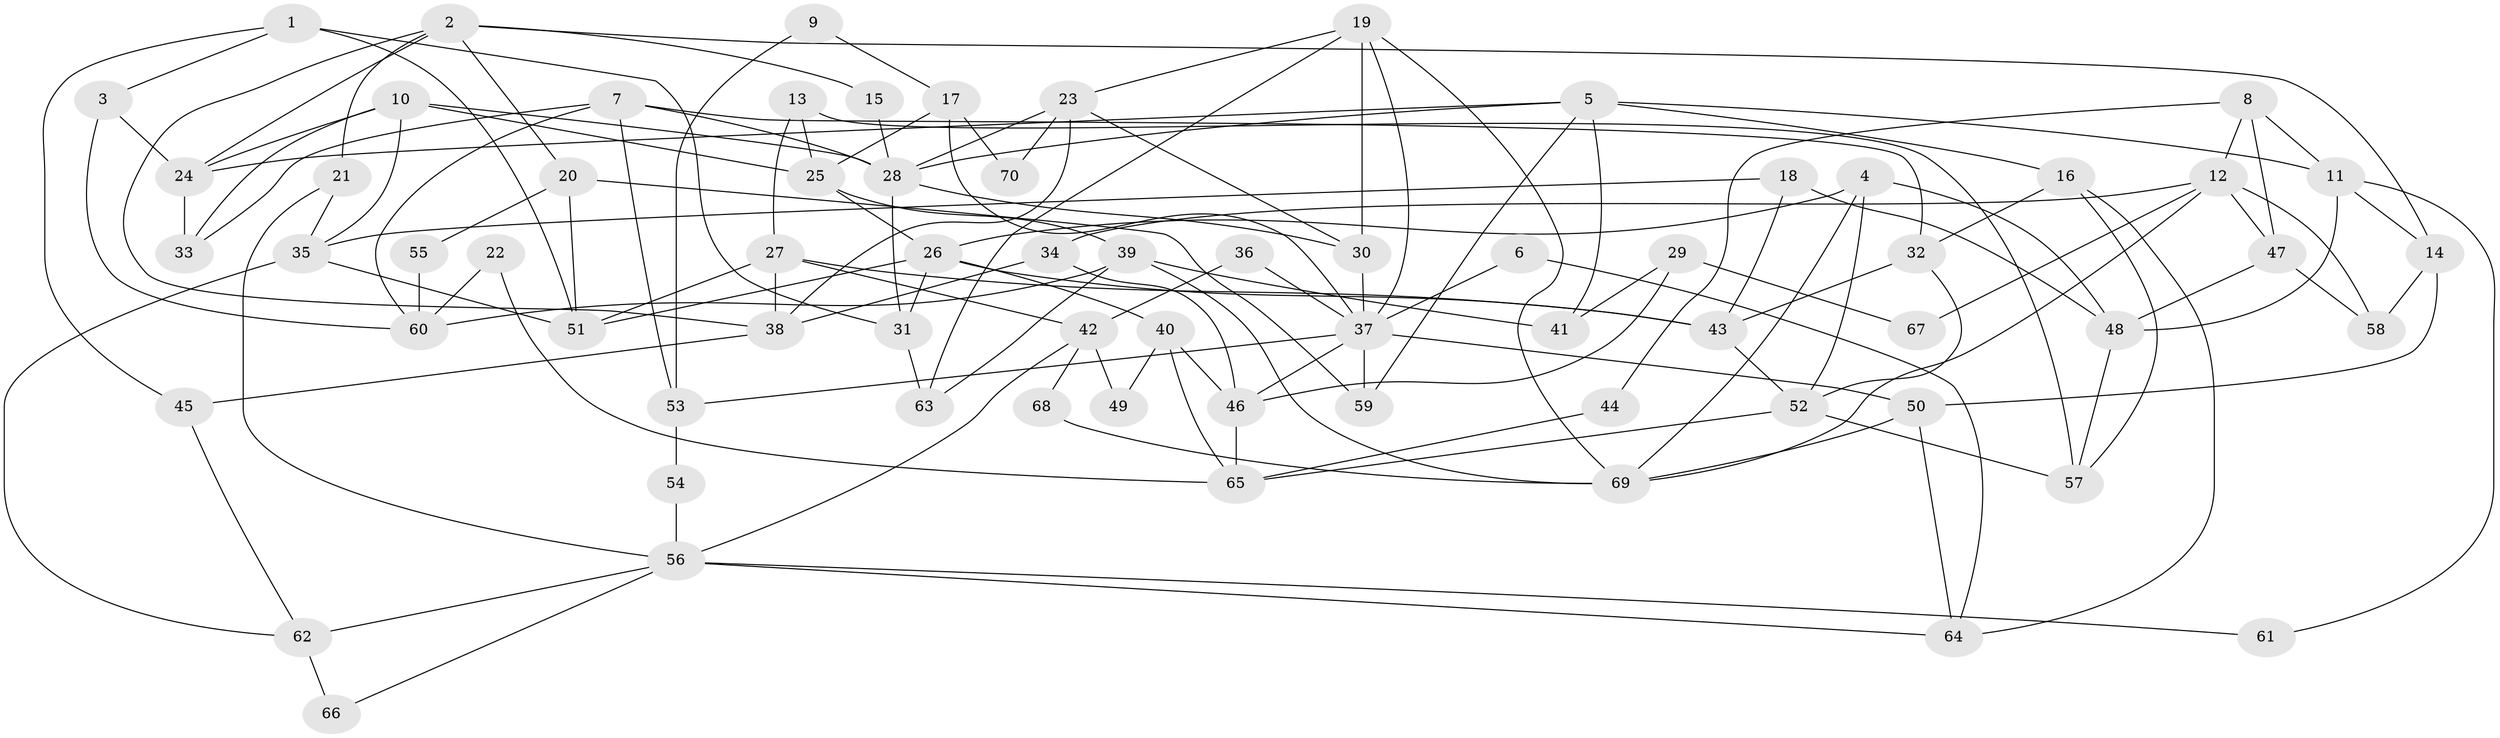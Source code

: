 // coarse degree distribution, {10: 0.047619047619047616, 11: 0.047619047619047616, 7: 0.19047619047619047, 9: 0.09523809523809523, 3: 0.14285714285714285, 13: 0.047619047619047616, 5: 0.23809523809523808, 2: 0.14285714285714285, 4: 0.047619047619047616}
// Generated by graph-tools (version 1.1) at 2025/18/03/04/25 18:18:32]
// undirected, 70 vertices, 140 edges
graph export_dot {
graph [start="1"]
  node [color=gray90,style=filled];
  1;
  2;
  3;
  4;
  5;
  6;
  7;
  8;
  9;
  10;
  11;
  12;
  13;
  14;
  15;
  16;
  17;
  18;
  19;
  20;
  21;
  22;
  23;
  24;
  25;
  26;
  27;
  28;
  29;
  30;
  31;
  32;
  33;
  34;
  35;
  36;
  37;
  38;
  39;
  40;
  41;
  42;
  43;
  44;
  45;
  46;
  47;
  48;
  49;
  50;
  51;
  52;
  53;
  54;
  55;
  56;
  57;
  58;
  59;
  60;
  61;
  62;
  63;
  64;
  65;
  66;
  67;
  68;
  69;
  70;
  1 -- 3;
  1 -- 31;
  1 -- 45;
  1 -- 51;
  2 -- 14;
  2 -- 20;
  2 -- 15;
  2 -- 21;
  2 -- 24;
  2 -- 38;
  3 -- 60;
  3 -- 24;
  4 -- 26;
  4 -- 48;
  4 -- 52;
  4 -- 69;
  5 -- 28;
  5 -- 24;
  5 -- 11;
  5 -- 16;
  5 -- 41;
  5 -- 59;
  6 -- 37;
  6 -- 64;
  7 -- 33;
  7 -- 32;
  7 -- 28;
  7 -- 53;
  7 -- 60;
  8 -- 47;
  8 -- 12;
  8 -- 11;
  8 -- 44;
  9 -- 53;
  9 -- 17;
  10 -- 28;
  10 -- 35;
  10 -- 24;
  10 -- 25;
  10 -- 33;
  11 -- 14;
  11 -- 48;
  11 -- 61;
  12 -- 69;
  12 -- 34;
  12 -- 47;
  12 -- 58;
  12 -- 67;
  13 -- 27;
  13 -- 57;
  13 -- 25;
  14 -- 58;
  14 -- 50;
  15 -- 28;
  16 -- 32;
  16 -- 57;
  16 -- 64;
  17 -- 25;
  17 -- 37;
  17 -- 70;
  18 -- 48;
  18 -- 35;
  18 -- 43;
  19 -- 23;
  19 -- 37;
  19 -- 30;
  19 -- 63;
  19 -- 69;
  20 -- 51;
  20 -- 59;
  20 -- 55;
  21 -- 56;
  21 -- 35;
  22 -- 60;
  22 -- 65;
  23 -- 30;
  23 -- 28;
  23 -- 38;
  23 -- 70;
  24 -- 33;
  25 -- 26;
  25 -- 39;
  26 -- 51;
  26 -- 31;
  26 -- 40;
  26 -- 43;
  27 -- 43;
  27 -- 38;
  27 -- 42;
  27 -- 51;
  28 -- 31;
  28 -- 30;
  29 -- 41;
  29 -- 46;
  29 -- 67;
  30 -- 37;
  31 -- 63;
  32 -- 43;
  32 -- 52;
  34 -- 38;
  34 -- 46;
  35 -- 51;
  35 -- 62;
  36 -- 37;
  36 -- 42;
  37 -- 50;
  37 -- 46;
  37 -- 53;
  37 -- 59;
  38 -- 45;
  39 -- 69;
  39 -- 41;
  39 -- 60;
  39 -- 63;
  40 -- 65;
  40 -- 46;
  40 -- 49;
  42 -- 56;
  42 -- 49;
  42 -- 68;
  43 -- 52;
  44 -- 65;
  45 -- 62;
  46 -- 65;
  47 -- 48;
  47 -- 58;
  48 -- 57;
  50 -- 69;
  50 -- 64;
  52 -- 57;
  52 -- 65;
  53 -- 54;
  54 -- 56;
  55 -- 60;
  56 -- 62;
  56 -- 64;
  56 -- 61;
  56 -- 66;
  62 -- 66;
  68 -- 69;
}
